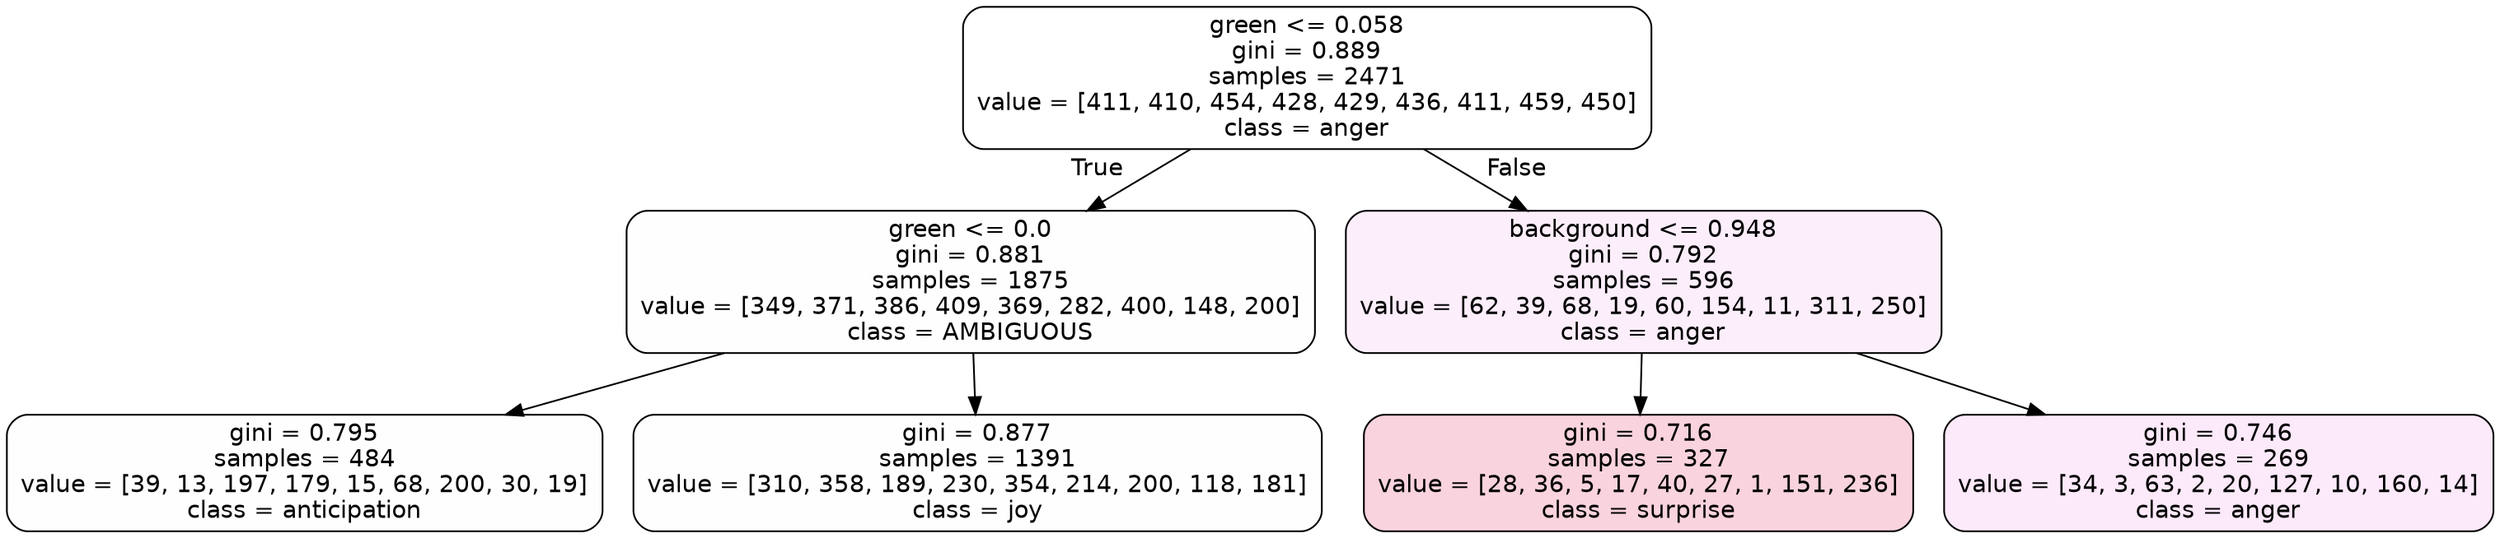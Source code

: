 digraph Tree {
node [shape=box, style="filled, rounded", color="black", fontname=helvetica] ;
edge [fontname=helvetica] ;
0 [label="green <= 0.058\ngini = 0.889\nsamples = 2471\nvalue = [411, 410, 454, 428, 429, 436, 411, 459, 450]\nclass = anger", fillcolor="#e539d700"] ;
1 [label="green <= 0.0\ngini = 0.881\nsamples = 1875\nvalue = [349, 371, 386, 409, 369, 282, 400, 148, 200]\nclass = AMBIGUOUS", fillcolor="#39e58101"] ;
0 -> 1 [labeldistance=2.5, labelangle=45, headlabel="True"] ;
2 [label="gini = 0.795\nsamples = 484\nvalue = [39, 13, 197, 179, 15, 68, 200, 30, 19]\nclass = anticipation", fillcolor="#8139e501"] ;
1 -> 2 ;
3 [label="gini = 0.877\nsamples = 1391\nvalue = [310, 358, 189, 230, 354, 214, 200, 118, 181]\nclass = joy", fillcolor="#d7e53901"] ;
1 -> 3 ;
4 [label="background <= 0.948\ngini = 0.792\nsamples = 596\nvalue = [62, 39, 68, 19, 60, 154, 11, 311, 250]\nclass = anger", fillcolor="#e539d715"] ;
0 -> 4 [labeldistance=2.5, labelangle=-45, headlabel="False"] ;
5 [label="gini = 0.716\nsamples = 327\nvalue = [28, 36, 5, 17, 40, 27, 1, 151, 236]\nclass = surprise", fillcolor="#e5396438"] ;
4 -> 5 ;
6 [label="gini = 0.746\nsamples = 269\nvalue = [34, 3, 63, 2, 20, 127, 10, 160, 14]\nclass = anger", fillcolor="#e539d71c"] ;
4 -> 6 ;
}